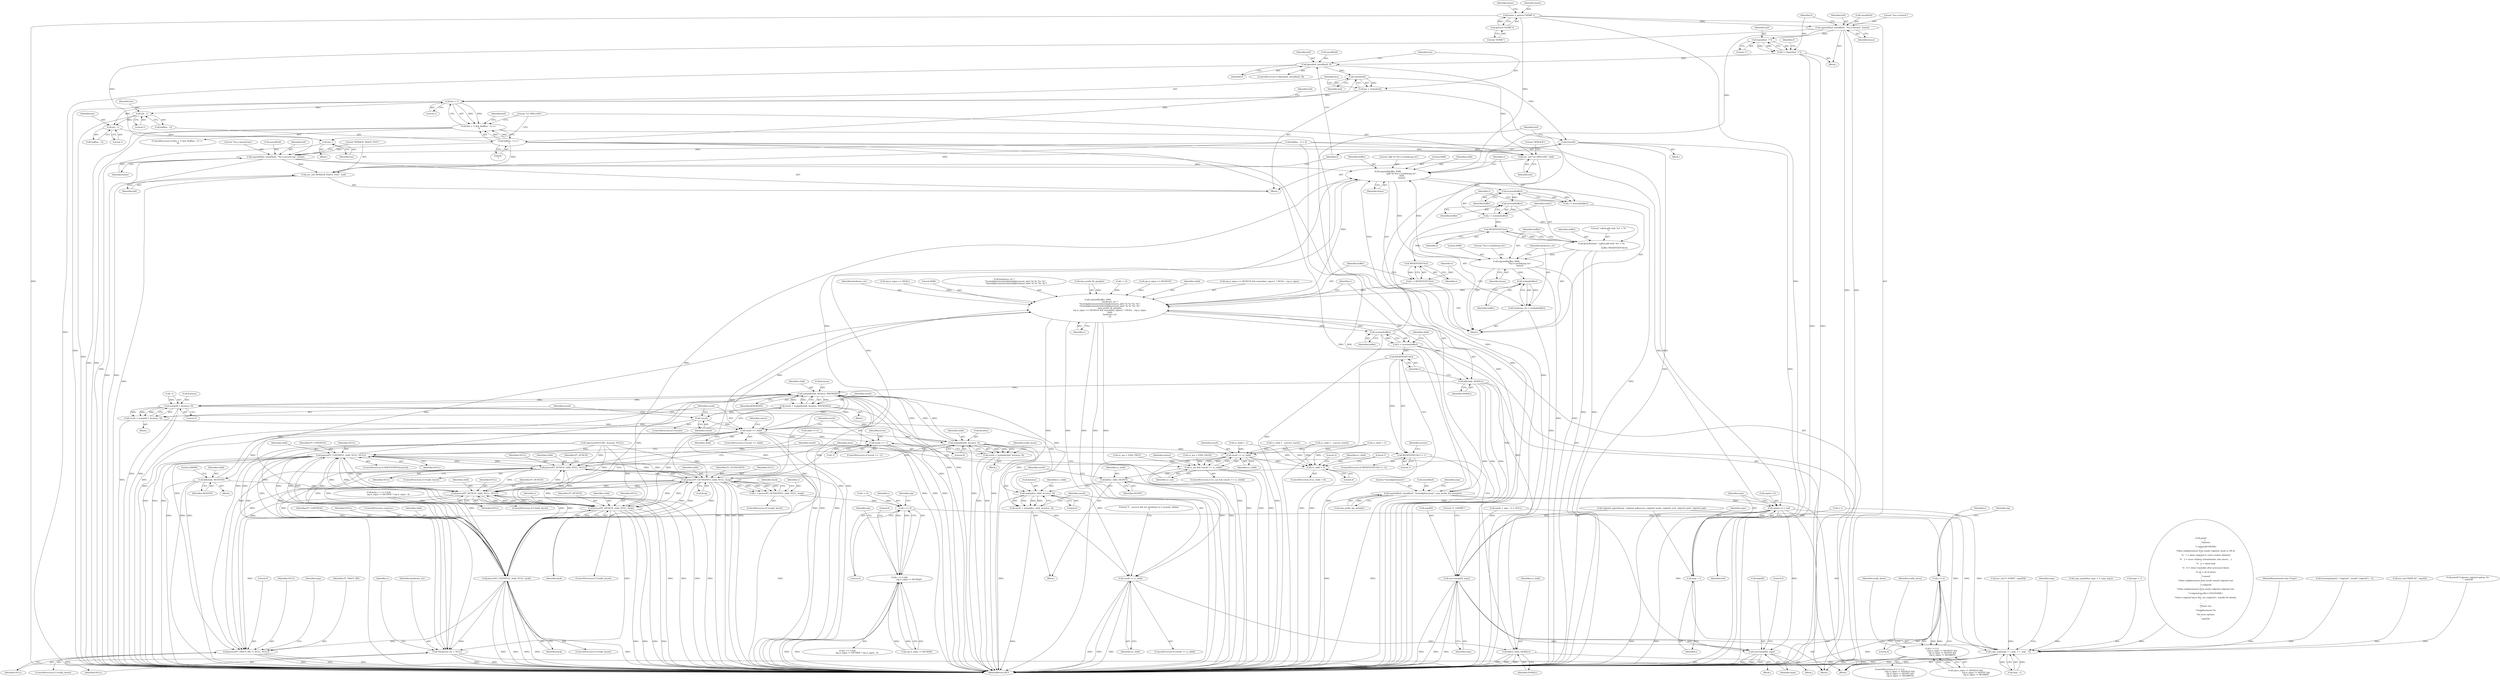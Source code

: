 digraph "0_enlightment_bb4a21e98656fe2c7d98ba2163e6defe9a630e2b@pointer" {
"1000484" [label="(Call,home = getenv(\"HOME\"))"];
"1000486" [label="(Call,getenv(\"HOME\"))"];
"1000492" [label="(Call,snprintf(buf, sizeof(buf), \"%s/.e-mtrack\", home))"];
"1000500" [label="(Call,fopen(buf, \"r\"))"];
"1000498" [label="(Call,f = fopen(buf, \"r\"))"];
"1000507" [label="(Call,fgets(buf, sizeof(buf), f))"];
"1000516" [label="(Call,strlen(buf))"];
"1000514" [label="(Call,len = strlen(buf))"];
"1000520" [label="(Call,len > 1)"];
"1000519" [label="(Call,(len > 1) && (buf[len - 1] == '\n'))"];
"1000526" [label="(Call,len - 1)"];
"1000534" [label="(Call,len - 1)"];
"1000538" [label="(Call,len--)"];
"1000523" [label="(Call,buf[len - 1] == '\n')"];
"1000540" [label="(Call,env_set(\"LD_PRELOAD\", buf))"];
"1000549" [label="(Call,snprintf(buf, sizeof(buf), \"%s/.e-mtrack.log\", home))"];
"1000555" [label="(Call,env_set(\"MTRACK_TRACE_FILE\", buf))"];
"1000867" [label="(Call,snprintf(buffer, 4096,\n                                          \"gdb %i %s/.e-crashdump.txt\",\n                                           child,\n                                           home))"];
"1000875" [label="(Call,system(buffer))"];
"1000873" [label="(Call,r = system(buffer))"];
"1000879" [label="(Call,system(buffer))"];
"1000877" [label="(Call,r = system(buffer))"];
"1000885" [label="(Call,WEXITSTATUS(r))"];
"1000881" [label="(Call,fprintf(stderr, \"called gdb with '%s' = %i\n\",\n                                         buffer, WEXITSTATUS(r)))"];
"1000887" [label="(Call,snprintf(buffer, 4096,\n                                          \"%s/.e-crashdump.txt\",\n                                          home))"];
"1000894" [label="(Call,strdup(buffer))"];
"1000892" [label="(Call,backtrace_str = strdup(buffer))"];
"1000900" [label="(Call,snprintf(buffer, 4096,\n                                     backtrace_str ?\n                                     \"%s/enlightenment/utils/enlightenment_alert %i %i '%s' %i\" :\n                                     \"%s/enlightenment/utils/enlightenment_alert %i %i '%s' %i\",\n                                     eina_prefix_lib_get(pfx),\n                                     sig.si_signo == SIGSEGV && remember_sigusr1 ? SIGILL : sig.si_signo,\n                                     child,\n                                     backtrace_str,\n                                     r))"];
"1000926" [label="(Call,system(buffer))"];
"1000924" [label="(Call,r = system(buffer))"];
"1000933" [label="(Call,WEXITSTATUS(r))"];
"1000932" [label="(Call,WEXITSTATUS(r) != 1)"];
"1000928" [label="(Call,kill(child, SIGKILL))"];
"1000726" [label="(Call,waitpid(child, &status, WNOHANG))"];
"1000692" [label="(Call,waitpid(child, &status, 0))"];
"1000690" [label="(Call,result = waitpid(child, &status, 0))"];
"1000707" [label="(Call,ptrace(PT_CONTINUE, child, NULL, NULL))"];
"1000659" [label="(Call,ptrace(PT_TRACE_ME, 0, NULL, NULL))"];
"1000685" [label="(Call,ptrace(PT_ATTACH, child, NULL, NULL))"];
"1000757" [label="(Call,*backtrace_str = NULL)"];
"1000771" [label="(Call,ptrace(PT_GETSIGINFO, child, NULL, &sig))"];
"1000769" [label="(Call,r = ptrace(PT_GETSIGINFO, child, NULL, &sig))"];
"1000781" [label="(Call,r == 0)"];
"1000780" [label="(Call,r == 0 &&\n                              sig.si_signo != SIGTRAP)"];
"1000823" [label="(Call,r != 0)"];
"1000822" [label="(Call,r != 0 ||\n                                (sig.si_signo != SIGSEGV &&\n                                 sig.si_signo != SIGFPE &&\n                                 sig.si_signo != SIGABRT))"];
"1000847" [label="(Call,ptrace(PT_CONTINUE, child, NULL, back))"];
"1000856" [label="(Call,ptrace(PT_DETACH, child, NULL, back))"];
"1000987" [label="(Call,ptrace(PT_DETACH, child, NULL, NULL))"];
"1001038" [label="(Call,waitpid(cs_child, &status, 0))"];
"1001036" [label="(Call,result = waitpid(cs_child, &status, 0))"];
"1001044" [label="(Call,result != cs_child)"];
"1001050" [label="(Call,kill(cs_child, SIGKILL))"];
"1000724" [label="(Call,result = waitpid(child, &status, WNOHANG))"];
"1000732" [label="(Call,!result)"];
"1000744" [label="(Call,result == child)"];
"1000958" [label="(Call,result == -1)"];
"1000996" [label="(Call,result == cs_child)"];
"1000994" [label="(Call,cs_use && (result == cs_child))"];
"1001025" [label="(Call,cs_child > 0)"];
"1001033" [label="(Call,kill(cs_child, SIGINT))"];
"1000979" [label="(Call,kill(child, SIGSTOP))"];
"1000737" [label="(Call,waitpid(-1, &status, 0))"];
"1000735" [label="(Call,result = waitpid(-1, &status, 0))"];
"1000898" [label="(Call,WEXITSTATUS(r))"];
"1000896" [label="(Call,r = WEXITSTATUS(r))"];
"1000560" [label="(Call,snprintf(buf, sizeof(buf), \"%s/enlightenment\", eina_prefix_bin_get(pfx)))"];
"1000587" [label="(Call,args[i++] = buf)"];
"1000593" [label="(Call,copy_args(args + i, argv + 1, argc - 1))"];
"1000594" [label="(Call,args + i)"];
"1000619" [label="(Call,execv(args[0], args))"];
"1000664" [label="(Call,execv(args[0], args))"];
"1000558" [label="(Call,fclose(f))"];
"1000587" [label="(Call,args[i++] = buf)"];
"1000775" [label="(Call,&sig)"];
"1000852" [label="(ControlStructure,continue;)"];
"1001033" [label="(Call,kill(cs_child, SIGINT))"];
"1000670" [label="(Literal,0)"];
"1000538" [label="(Call,len--)"];
"1000882" [label="(Identifier,stderr)"];
"1000665" [label="(Call,args[0])"];
"1001055" [label="(Literal,1)"];
"1000786" [label="(Identifier,sig)"];
"1000496" [label="(Literal,\"%s/.e-mtrack\")"];
"1000520" [label="(Call,len > 1)"];
"1000492" [label="(Call,snprintf(buf, sizeof(buf), \"%s/.e-mtrack\", home))"];
"1000605" [label="(Identifier,args)"];
"1000866" [label="(Block,)"];
"1000869" [label="(Literal,4096)"];
"1000588" [label="(Call,args[i++])"];
"1000593" [label="(Call,copy_args(args + i, argv + 1, argc - 1))"];
"1000897" [label="(Identifier,r)"];
"1000497" [label="(Identifier,home)"];
"1000690" [label="(Call,result = waitpid(child, &status, 0))"];
"1000518" [label="(ControlStructure,if ((len > 1) && (buf[len - 1] == '\n')))"];
"1000849" [label="(Identifier,child)"];
"1000521" [label="(Identifier,len)"];
"1000734" [label="(Block,)"];
"1000848" [label="(Identifier,PT_CONTINUE)"];
"1001049" [label="(Literal,\"E - cserve2 did not shutdown in 2 seconds, killing!\n\")"];
"1000933" [label="(Call,WEXITSTATUS(r))"];
"1000733" [label="(Identifier,result)"];
"1000732" [label="(Call,!result)"];
"1000769" [label="(Call,r = ptrace(PT_GETSIGINFO, child, NULL, &sig))"];
"1001046" [label="(Identifier,cs_child)"];
"1000887" [label="(Call,snprintf(buffer, 4096,\n                                          \"%s/.e-crashdump.txt\",\n                                          home))"];
"1000493" [label="(Identifier,buf)"];
"1000850" [label="(Identifier,NULL)"];
"1000557" [label="(Identifier,buf)"];
"1000735" [label="(Call,result = waitpid(-1, &status, 0))"];
"1000688" [label="(Identifier,NULL)"];
"1000512" [label="(Block,)"];
"1000772" [label="(Identifier,PT_GETSIGINFO)"];
"1000730" [label="(Identifier,WNOHANG)"];
"1000746" [label="(Identifier,child)"];
"1000901" [label="(Identifier,buffer)"];
"1000727" [label="(Identifier,child)"];
"1000823" [label="(Call,r != 0)"];
"1000505" [label="(Block,)"];
"1000541" [label="(Literal,\"LD_PRELOAD\")"];
"1000707" [label="(Call,ptrace(PT_CONTINUE, child, NULL, NULL))"];
"1000924" [label="(Call,r = system(buffer))"];
"1000522" [label="(Literal,1)"];
"1001028" [label="(Block,)"];
"1000759" [label="(Identifier,NULL)"];
"1000821" [label="(ControlStructure,if (r != 0 ||\n                                (sig.si_signo != SIGSEGV &&\n                                 sig.si_signo != SIGFPE &&\n                                 sig.si_signo != SIGABRT)))"];
"1000893" [label="(Identifier,backtrace_str)"];
"1000726" [label="(Call,waitpid(child, &status, WNOHANG))"];
"1000659" [label="(Call,ptrace(PT_TRACE_ME, 0, NULL, NULL))"];
"1001045" [label="(Identifier,result)"];
"1001047" [label="(Block,)"];
"1000981" [label="(Identifier,SIGSTOP)"];
"1000903" [label="(Call,backtrace_str ?\n                                     \"%s/enlightenment/utils/enlightenment_alert %i %i '%s' %i\" :\n                                     \"%s/enlightenment/utils/enlightenment_alert %i %i '%s' %i\")"];
"1000762" [label="(Call,r = 0)"];
"1000220" [label="(Call,copy_args(dbus_argv + 2, argv, argc))"];
"1000743" [label="(ControlStructure,if (result == child))"];
"1000120" [label="(Block,)"];
"1000898" [label="(Call,WEXITSTATUS(r))"];
"1000988" [label="(Identifier,PT_DETACH)"];
"1000983" [label="(Literal,200000)"];
"1000597" [label="(Call,argv + 1)"];
"1000885" [label="(Call,WEXITSTATUS(r))"];
"1000421" [label="(Call,printf\n             (\n               \"Options:\n\"\n               \"\t-valgrind[=MODE]\n\"\n               \"\t\tRun enlightenment from inside valgrind, mode is OR of:\n\"\n               \"\t\t   1 = plain valgrind to catch crashes (default)\n\"\n               \"\t\t   2 = trace children (thumbnailer, efm slaves, ...)\n\"\n               \"\t\t   4 = check leak\n\"\n               \"\t\t   8 = show reachable after processes finish.\n\"\n               \"\t\t all = all of above\n\"\n               \"\t-massif\n\"\n               \"\t\tRun enlightenment from inside massif valgrind tool.\n\"\n               \"\t-callgrind\n\"\n               \"\t\tRun enlightenment from inside callgrind valgrind tool.\n\"\n               \"\t-valgrind-log-file=<FILENAME>\n\"\n               \"\t\tSave valgrind log to file, see valgrind's --log-file for details.\n\"\n               \"\n\"\n               \"Please run:\n\"\n               \"\tenlightenment %s\n\"\n               \"for more options.\n\",\n               argv[i]))"];
"1000514" [label="(Call,len = strlen(buf))"];
"1000692" [label="(Call,waitpid(child, &status, 0))"];
"1000872" [label="(Identifier,home)"];
"1000989" [label="(Identifier,child)"];
"1000754" [label="(Block,)"];
"1001050" [label="(Call,kill(cs_child, SIGKILL))"];
"1000530" [label="(Block,)"];
"1000907" [label="(Call,eina_prefix_lib_get(pfx))"];
"1001008" [label="(Call,cs_child = _cserve2_start())"];
"1000598" [label="(Identifier,argv)"];
"1000878" [label="(Identifier,r)"];
"1000991" [label="(Identifier,NULL)"];
"1000119" [label="(MethodParameterIn,char **argv)"];
"1000694" [label="(Call,&status)"];
"1000861" [label="(Call,r = 0)"];
"1000490" [label="(Block,)"];
"1000994" [label="(Call,cs_use && (result == cs_child))"];
"1000484" [label="(Call,home = getenv(\"HOME\"))"];
"1000686" [label="(Identifier,PT_ATTACH)"];
"1000539" [label="(Identifier,len)"];
"1000517" [label="(Identifier,buf)"];
"1001036" [label="(Call,result = waitpid(cs_child, &status, 0))"];
"1000661" [label="(Literal,0)"];
"1000938" [label="(Identifier,restart)"];
"1000731" [label="(ControlStructure,if (!result))"];
"1000565" [label="(Call,eina_prefix_bin_get(pfx))"];
"1000519" [label="(Call,(len > 1) && (buf[len - 1] == '\n'))"];
"1001044" [label="(Call,result != cs_child)"];
"1000978" [label="(Block,)"];
"1000889" [label="(Literal,4096)"];
"1000498" [label="(Call,f = fopen(buf, \"r\"))"];
"1000774" [label="(Identifier,NULL)"];
"1000564" [label="(Literal,\"%s/enlightenment\")"];
"1000516" [label="(Call,strlen(buf))"];
"1000528" [label="(Literal,1)"];
"1000664" [label="(Call,execv(args[0], args))"];
"1000984" [label="(ControlStructure,if (!really_know))"];
"1000757" [label="(Call,*backtrace_str = NULL)"];
"1000740" [label="(Call,&status)"];
"1001052" [label="(Identifier,SIGKILL)"];
"1000997" [label="(Identifier,result)"];
"1000689" [label="(Identifier,NULL)"];
"1000268" [label="(Call,strncmp(argv[i], \"-valgrind\", sizeof(\"-valgrind\") - 1))"];
"1000704" [label="(ControlStructure,if (WIFSTOPPED(status)))"];
"1000779" [label="(Call,r == 0 &&\n                              sig.si_signo != SIGTRAP ? sig.si_signo : 0)"];
"1000554" [label="(Identifier,home)"];
"1000960" [label="(Call,-1)"];
"1000486" [label="(Call,getenv(\"HOME\"))"];
"1000715" [label="(Block,)"];
"1000825" [label="(Literal,0)"];
"1000494" [label="(Call,sizeof(buf))"];
"1000894" [label="(Call,strdup(buffer))"];
"1000874" [label="(Identifier,r)"];
"1000980" [label="(Identifier,child)"];
"1001043" [label="(ControlStructure,if (result != cs_child))"];
"1000900" [label="(Call,snprintf(buffer, 4096,\n                                     backtrace_str ?\n                                     \"%s/enlightenment/utils/enlightenment_alert %i %i '%s' %i\" :\n                                     \"%s/enlightenment/utils/enlightenment_alert %i %i '%s' %i\",\n                                     eina_prefix_lib_get(pfx),\n                                     sig.si_signo == SIGSEGV && remember_sigusr1 ? SIGILL : sig.si_signo,\n                                     child,\n                                     backtrace_str,\n                                     r))"];
"1000930" [label="(Identifier,SIGKILL)"];
"1000672" [label="(Block,)"];
"1000871" [label="(Identifier,child)"];
"1000504" [label="(Identifier,f)"];
"1000826" [label="(Call,sig.si_signo != SIGSEGV &&\n                                 sig.si_signo != SIGFPE &&\n                                 sig.si_signo != SIGABRT)"];
"1001051" [label="(Identifier,cs_child)"];
"1000993" [label="(ControlStructure,if (cs_use && (result == cs_child)))"];
"1000763" [label="(Identifier,r)"];
"1000156" [label="(Call,cs_child = -1)"];
"1000782" [label="(Identifier,r)"];
"1000925" [label="(Identifier,r)"];
"1000881" [label="(Call,fprintf(stderr, \"called gdb with '%s' = %i\n\",\n                                         buffer, WEXITSTATUS(r)))"];
"1000544" [label="(Literal,\"MTRACK\")"];
"1000623" [label="(Identifier,args)"];
"1000886" [label="(Identifier,r)"];
"1000626" [label="(Literal,\"E_CSERVE\")"];
"1000879" [label="(Call,system(buffer))"];
"1000959" [label="(Identifier,result)"];
"1000868" [label="(Identifier,buffer)"];
"1000693" [label="(Identifier,child)"];
"1000662" [label="(Identifier,NULL)"];
"1000526" [label="(Call,len - 1)"];
"1000996" [label="(Call,result == cs_child)"];
"1000745" [label="(Identifier,result)"];
"1000161" [label="(Call,cs_use = EINA_FALSE)"];
"1000691" [label="(Identifier,result)"];
"1000857" [label="(Identifier,PT_DETACH)"];
"1000777" [label="(Call,back = r == 0 &&\n                              sig.si_signo != SIGTRAP ? sig.si_signo : 0)"];
"1000860" [label="(Identifier,back)"];
"1000590" [label="(Call,i++)"];
"1000594" [label="(Call,args + i)"];
"1000778" [label="(Identifier,back)"];
"1001037" [label="(Identifier,result)"];
"1000620" [label="(Call,args[0])"];
"1000500" [label="(Call,fopen(buf, \"r\"))"];
"1001039" [label="(Identifier,cs_child)"];
"1000923" [label="(Identifier,r)"];
"1000652" [label="(Call,child == 0)"];
"1000783" [label="(Literal,0)"];
"1000851" [label="(Identifier,back)"];
"1001040" [label="(Call,&status)"];
"1000744" [label="(Call,result == child)"];
"1000685" [label="(Call,ptrace(PT_ATTACH, child, NULL, NULL))"];
"1000883" [label="(Literal,\"called gdb with '%s' = %i\n\")"];
"1000766" [label="(ControlStructure,if (!really_know))"];
"1000596" [label="(Identifier,i)"];
"1000507" [label="(Call,fgets(buf, sizeof(buf), f))"];
"1000911" [label="(Call,sig.si_signo == SIGSEGV)"];
"1000957" [label="(ControlStructure,if (result == -1))"];
"1000875" [label="(Call,system(buffer))"];
"1000595" [label="(Identifier,args)"];
"1000965" [label="(Identifier,errno)"];
"1000792" [label="(Literal,0)"];
"1000928" [label="(Call,kill(child, SIGKILL))"];
"1000527" [label="(Identifier,len)"];
"1000511" [label="(Identifier,f)"];
"1000884" [label="(Identifier,buffer)"];
"1000773" [label="(Identifier,child)"];
"1001034" [label="(Identifier,cs_child)"];
"1001038" [label="(Call,waitpid(cs_child, &status, 0))"];
"1000549" [label="(Call,snprintf(buf, sizeof(buf), \"%s/.e-mtrack.log\", home))"];
"1000525" [label="(Identifier,buf)"];
"1000728" [label="(Call,&status)"];
"1000560" [label="(Call,snprintf(buf, sizeof(buf), \"%s/enlightenment\", eina_prefix_bin_get(pfx)))"];
"1000751" [label="(Identifier,status)"];
"1000550" [label="(Identifier,buf)"];
"1000995" [label="(Identifier,cs_use)"];
"1000509" [label="(Call,sizeof(buf))"];
"1000921" [label="(Identifier,child)"];
"1000724" [label="(Call,result = waitpid(child, &status, WNOHANG))"];
"1000628" [label="(Call,cs_use = EINA_TRUE)"];
"1000540" [label="(Call,env_set(\"LD_PRELOAD\", buf))"];
"1000890" [label="(Literal,\"%s/.e-crashdump.txt\")"];
"1000926" [label="(Call,system(buffer))"];
"1000666" [label="(Identifier,args)"];
"1000899" [label="(Identifier,r)"];
"1000896" [label="(Call,r = WEXITSTATUS(r))"];
"1000737" [label="(Call,waitpid(-1, &status, 0))"];
"1000533" [label="(Identifier,buf)"];
"1000853" [label="(ControlStructure,if (!really_know))"];
"1000824" [label="(Identifier,r)"];
"1000371" [label="(Call,env_set(\"DISPLAY\", argv[i]))"];
"1000770" [label="(Identifier,r)"];
"1000489" [label="(Identifier,home)"];
"1000725" [label="(Identifier,result)"];
"1000355" [label="(Call,printf(\"Unknown valgrind option: %s\n\", argv[i]))"];
"1000655" [label="(Block,)"];
"1000909" [label="(Call,sig.si_signo == SIGSEGV && remember_sigusr1 ? SIGILL : sig.si_signo)"];
"1000600" [label="(Call,argc - 1)"];
"1000502" [label="(Literal,\"r\")"];
"1000515" [label="(Identifier,len)"];
"1000531" [label="(Call,buf[len - 1] = 0)"];
"1001024" [label="(ControlStructure,if (cs_child > 0))"];
"1000532" [label="(Call,buf[len - 1])"];
"1000929" [label="(Identifier,child)"];
"1000714" [label="(Identifier,done)"];
"1000711" [label="(Identifier,NULL)"];
"1000508" [label="(Identifier,buf)"];
"1000979" [label="(Call,kill(child, SIGSTOP))"];
"1000780" [label="(Call,r == 0 &&\n                              sig.si_signo != SIGTRAP)"];
"1000934" [label="(Identifier,r)"];
"1000561" [label="(Identifier,buf)"];
"1000958" [label="(Call,result == -1)"];
"1000870" [label="(Literal,\"gdb %i %s/.e-crashdump.txt\")"];
"1000847" [label="(Call,ptrace(PT_CONTINUE, child, NULL, back))"];
"1001002" [label="(Identifier,status)"];
"1000998" [label="(Identifier,cs_child)"];
"1000501" [label="(Identifier,buf)"];
"1000553" [label="(Literal,\"%s/.e-mtrack.log\")"];
"1000990" [label="(Identifier,NULL)"];
"1000580" [label="(Call,valgrind_append(args, valgrind_gdbserver, valgrind_mode, valgrind_tool, valgrind_path, valgrind_log))"];
"1000927" [label="(Identifier,buffer)"];
"1000784" [label="(Call,sig.si_signo != SIGTRAP)"];
"1000185" [label="(Call,sigaction(SIGUSR1, &action, NULL))"];
"1000844" [label="(ControlStructure,if (!really_know))"];
"1001035" [label="(Identifier,SIGINT)"];
"1000668" [label="(Identifier,args)"];
"1000876" [label="(Identifier,buffer)"];
"1000487" [label="(Literal,\"HOME\")"];
"1000873" [label="(Call,r = system(buffer))"];
"1000709" [label="(Identifier,child)"];
"1000781" [label="(Call,r == 0)"];
"1001027" [label="(Literal,0)"];
"1000790" [label="(Identifier,sig)"];
"1001026" [label="(Identifier,cs_child)"];
"1000240" [label="(Call,env_set(\"E_START\", argv[0]))"];
"1001042" [label="(Literal,0)"];
"1000631" [label="(Call,cs_child = _cserve2_start())"];
"1001032" [label="(Literal,2)"];
"1001020" [label="(Call,cs_child = -1)"];
"1000551" [label="(Call,sizeof(buf))"];
"1000555" [label="(Call,env_set(\"MTRACK_TRACE_FILE\", buf))"];
"1000524" [label="(Call,buf[len - 1])"];
"1000935" [label="(Literal,1)"];
"1000892" [label="(Call,backtrace_str = strdup(buffer))"];
"1000922" [label="(Identifier,backtrace_str)"];
"1000663" [label="(Identifier,NULL)"];
"1000867" [label="(Call,snprintf(buffer, 4096,\n                                          \"gdb %i %s/.e-crashdump.txt\",\n                                           child,\n                                           home))"];
"1000499" [label="(Identifier,f)"];
"1000858" [label="(Identifier,child)"];
"1000619" [label="(Call,execv(args[0], args))"];
"1000523" [label="(Call,buf[len - 1] == '\n')"];
"1000880" [label="(Identifier,buffer)"];
"1000700" [label="(Identifier,really_know)"];
"1000856" [label="(Call,ptrace(PT_DETACH, child, NULL, back))"];
"1000877" [label="(Call,r = system(buffer))"];
"1000807" [label="(Call,sig.si_signo == SIGILL)"];
"1000895" [label="(Identifier,buffer)"];
"1000932" [label="(Call,WEXITSTATUS(r) != 1)"];
"1000656" [label="(ControlStructure,if (!really_know))"];
"1000687" [label="(Identifier,child)"];
"1000542" [label="(Identifier,buf)"];
"1000535" [label="(Identifier,len)"];
"1000987" [label="(Call,ptrace(PT_DETACH, child, NULL, NULL))"];
"1000708" [label="(Identifier,PT_CONTINUE)"];
"1000902" [label="(Literal,4096)"];
"1000771" [label="(Call,ptrace(PT_GETSIGINFO, child, NULL, &sig))"];
"1000556" [label="(Literal,\"MTRACK_TRACE_FILE\")"];
"1000859" [label="(Identifier,NULL)"];
"1000506" [label="(ControlStructure,if (fgets(buf, sizeof(buf), f)))"];
"1001056" [label="(MethodReturn,RET)"];
"1000558" [label="(Call,fclose(f))"];
"1000891" [label="(Identifier,home)"];
"1000888" [label="(Identifier,buffer)"];
"1000682" [label="(ControlStructure,if (!really_know))"];
"1000758" [label="(Identifier,backtrace_str)"];
"1000710" [label="(Identifier,NULL)"];
"1000562" [label="(Call,sizeof(buf))"];
"1000529" [label="(Literal,'\n')"];
"1000931" [label="(ControlStructure,if (WEXITSTATUS(r) != 1))"];
"1000862" [label="(Identifier,r)"];
"1000738" [label="(Call,-1)"];
"1000568" [label="(Identifier,args)"];
"1000846" [label="(Identifier,really_know)"];
"1000822" [label="(Call,r != 0 ||\n                                (sig.si_signo != SIGSEGV &&\n                                 sig.si_signo != SIGFPE &&\n                                 sig.si_signo != SIGABRT))"];
"1000536" [label="(Literal,1)"];
"1000855" [label="(Identifier,really_know)"];
"1000592" [label="(Identifier,buf)"];
"1001025" [label="(Call,cs_child > 0)"];
"1000485" [label="(Identifier,home)"];
"1000696" [label="(Literal,0)"];
"1000829" [label="(Identifier,sig)"];
"1000736" [label="(Identifier,result)"];
"1000603" [label="(Call,args[i + argc - 1] = NULL)"];
"1000559" [label="(Identifier,f)"];
"1000534" [label="(Call,len - 1)"];
"1000742" [label="(Literal,0)"];
"1000660" [label="(Identifier,PT_TRACE_ME)"];
"1000484" -> "1000120"  [label="AST: "];
"1000484" -> "1000486"  [label="CFG: "];
"1000485" -> "1000484"  [label="AST: "];
"1000486" -> "1000484"  [label="AST: "];
"1000489" -> "1000484"  [label="CFG: "];
"1000484" -> "1001056"  [label="DDG: "];
"1000484" -> "1001056"  [label="DDG: "];
"1000486" -> "1000484"  [label="DDG: "];
"1000484" -> "1000492"  [label="DDG: "];
"1000484" -> "1000867"  [label="DDG: "];
"1000486" -> "1000487"  [label="CFG: "];
"1000487" -> "1000486"  [label="AST: "];
"1000492" -> "1000490"  [label="AST: "];
"1000492" -> "1000497"  [label="CFG: "];
"1000493" -> "1000492"  [label="AST: "];
"1000494" -> "1000492"  [label="AST: "];
"1000496" -> "1000492"  [label="AST: "];
"1000497" -> "1000492"  [label="AST: "];
"1000499" -> "1000492"  [label="CFG: "];
"1000492" -> "1001056"  [label="DDG: "];
"1000492" -> "1001056"  [label="DDG: "];
"1000492" -> "1000500"  [label="DDG: "];
"1000492" -> "1000549"  [label="DDG: "];
"1000492" -> "1000867"  [label="DDG: "];
"1000500" -> "1000498"  [label="AST: "];
"1000500" -> "1000502"  [label="CFG: "];
"1000501" -> "1000500"  [label="AST: "];
"1000502" -> "1000500"  [label="AST: "];
"1000498" -> "1000500"  [label="CFG: "];
"1000500" -> "1000498"  [label="DDG: "];
"1000500" -> "1000498"  [label="DDG: "];
"1000498" -> "1000490"  [label="AST: "];
"1000499" -> "1000498"  [label="AST: "];
"1000504" -> "1000498"  [label="CFG: "];
"1000498" -> "1001056"  [label="DDG: "];
"1000498" -> "1001056"  [label="DDG: "];
"1000498" -> "1000507"  [label="DDG: "];
"1000507" -> "1000506"  [label="AST: "];
"1000507" -> "1000511"  [label="CFG: "];
"1000508" -> "1000507"  [label="AST: "];
"1000509" -> "1000507"  [label="AST: "];
"1000511" -> "1000507"  [label="AST: "];
"1000515" -> "1000507"  [label="CFG: "];
"1000559" -> "1000507"  [label="CFG: "];
"1000507" -> "1001056"  [label="DDG: "];
"1000507" -> "1000516"  [label="DDG: "];
"1000507" -> "1000558"  [label="DDG: "];
"1000516" -> "1000514"  [label="AST: "];
"1000516" -> "1000517"  [label="CFG: "];
"1000517" -> "1000516"  [label="AST: "];
"1000514" -> "1000516"  [label="CFG: "];
"1000516" -> "1000514"  [label="DDG: "];
"1000516" -> "1000523"  [label="DDG: "];
"1000516" -> "1000540"  [label="DDG: "];
"1000514" -> "1000512"  [label="AST: "];
"1000515" -> "1000514"  [label="AST: "];
"1000521" -> "1000514"  [label="CFG: "];
"1000514" -> "1001056"  [label="DDG: "];
"1000514" -> "1000520"  [label="DDG: "];
"1000520" -> "1000519"  [label="AST: "];
"1000520" -> "1000522"  [label="CFG: "];
"1000521" -> "1000520"  [label="AST: "];
"1000522" -> "1000520"  [label="AST: "];
"1000525" -> "1000520"  [label="CFG: "];
"1000519" -> "1000520"  [label="CFG: "];
"1000520" -> "1001056"  [label="DDG: "];
"1000520" -> "1000519"  [label="DDG: "];
"1000520" -> "1000519"  [label="DDG: "];
"1000520" -> "1000526"  [label="DDG: "];
"1000520" -> "1000534"  [label="DDG: "];
"1000519" -> "1000518"  [label="AST: "];
"1000519" -> "1000523"  [label="CFG: "];
"1000523" -> "1000519"  [label="AST: "];
"1000533" -> "1000519"  [label="CFG: "];
"1000541" -> "1000519"  [label="CFG: "];
"1000519" -> "1001056"  [label="DDG: "];
"1000519" -> "1001056"  [label="DDG: "];
"1000519" -> "1001056"  [label="DDG: "];
"1000523" -> "1000519"  [label="DDG: "];
"1000523" -> "1000519"  [label="DDG: "];
"1000526" -> "1000524"  [label="AST: "];
"1000526" -> "1000528"  [label="CFG: "];
"1000527" -> "1000526"  [label="AST: "];
"1000528" -> "1000526"  [label="AST: "];
"1000524" -> "1000526"  [label="CFG: "];
"1000526" -> "1001056"  [label="DDG: "];
"1000526" -> "1000534"  [label="DDG: "];
"1000534" -> "1000532"  [label="AST: "];
"1000534" -> "1000536"  [label="CFG: "];
"1000535" -> "1000534"  [label="AST: "];
"1000536" -> "1000534"  [label="AST: "];
"1000532" -> "1000534"  [label="CFG: "];
"1000534" -> "1000538"  [label="DDG: "];
"1000538" -> "1000530"  [label="AST: "];
"1000538" -> "1000539"  [label="CFG: "];
"1000539" -> "1000538"  [label="AST: "];
"1000541" -> "1000538"  [label="CFG: "];
"1000538" -> "1001056"  [label="DDG: "];
"1000523" -> "1000529"  [label="CFG: "];
"1000524" -> "1000523"  [label="AST: "];
"1000529" -> "1000523"  [label="AST: "];
"1000523" -> "1001056"  [label="DDG: "];
"1000523" -> "1000540"  [label="DDG: "];
"1000523" -> "1000549"  [label="DDG: "];
"1000523" -> "1000555"  [label="DDG: "];
"1000523" -> "1000560"  [label="DDG: "];
"1000523" -> "1000587"  [label="DDG: "];
"1000540" -> "1000512"  [label="AST: "];
"1000540" -> "1000542"  [label="CFG: "];
"1000541" -> "1000540"  [label="AST: "];
"1000542" -> "1000540"  [label="AST: "];
"1000544" -> "1000540"  [label="CFG: "];
"1000540" -> "1001056"  [label="DDG: "];
"1000531" -> "1000540"  [label="DDG: "];
"1000549" -> "1000512"  [label="AST: "];
"1000549" -> "1000554"  [label="CFG: "];
"1000550" -> "1000549"  [label="AST: "];
"1000551" -> "1000549"  [label="AST: "];
"1000553" -> "1000549"  [label="AST: "];
"1000554" -> "1000549"  [label="AST: "];
"1000556" -> "1000549"  [label="CFG: "];
"1000549" -> "1001056"  [label="DDG: "];
"1000549" -> "1001056"  [label="DDG: "];
"1000531" -> "1000549"  [label="DDG: "];
"1000549" -> "1000555"  [label="DDG: "];
"1000549" -> "1000867"  [label="DDG: "];
"1000555" -> "1000512"  [label="AST: "];
"1000555" -> "1000557"  [label="CFG: "];
"1000556" -> "1000555"  [label="AST: "];
"1000557" -> "1000555"  [label="AST: "];
"1000559" -> "1000555"  [label="CFG: "];
"1000555" -> "1001056"  [label="DDG: "];
"1000531" -> "1000555"  [label="DDG: "];
"1000867" -> "1000866"  [label="AST: "];
"1000867" -> "1000872"  [label="CFG: "];
"1000868" -> "1000867"  [label="AST: "];
"1000869" -> "1000867"  [label="AST: "];
"1000870" -> "1000867"  [label="AST: "];
"1000871" -> "1000867"  [label="AST: "];
"1000872" -> "1000867"  [label="AST: "];
"1000874" -> "1000867"  [label="CFG: "];
"1000867" -> "1001056"  [label="DDG: "];
"1000926" -> "1000867"  [label="DDG: "];
"1000856" -> "1000867"  [label="DDG: "];
"1000771" -> "1000867"  [label="DDG: "];
"1000744" -> "1000867"  [label="DDG: "];
"1000887" -> "1000867"  [label="DDG: "];
"1000867" -> "1000875"  [label="DDG: "];
"1000867" -> "1000887"  [label="DDG: "];
"1000867" -> "1000900"  [label="DDG: "];
"1000875" -> "1000873"  [label="AST: "];
"1000875" -> "1000876"  [label="CFG: "];
"1000876" -> "1000875"  [label="AST: "];
"1000873" -> "1000875"  [label="CFG: "];
"1000875" -> "1000873"  [label="DDG: "];
"1000875" -> "1000879"  [label="DDG: "];
"1000873" -> "1000866"  [label="AST: "];
"1000874" -> "1000873"  [label="AST: "];
"1000878" -> "1000873"  [label="CFG: "];
"1000879" -> "1000877"  [label="AST: "];
"1000879" -> "1000880"  [label="CFG: "];
"1000880" -> "1000879"  [label="AST: "];
"1000877" -> "1000879"  [label="CFG: "];
"1000879" -> "1000877"  [label="DDG: "];
"1000879" -> "1000881"  [label="DDG: "];
"1000877" -> "1000866"  [label="AST: "];
"1000878" -> "1000877"  [label="AST: "];
"1000882" -> "1000877"  [label="CFG: "];
"1000877" -> "1000885"  [label="DDG: "];
"1000885" -> "1000881"  [label="AST: "];
"1000885" -> "1000886"  [label="CFG: "];
"1000886" -> "1000885"  [label="AST: "];
"1000881" -> "1000885"  [label="CFG: "];
"1000885" -> "1000881"  [label="DDG: "];
"1000885" -> "1000898"  [label="DDG: "];
"1000881" -> "1000866"  [label="AST: "];
"1000882" -> "1000881"  [label="AST: "];
"1000883" -> "1000881"  [label="AST: "];
"1000884" -> "1000881"  [label="AST: "];
"1000888" -> "1000881"  [label="CFG: "];
"1000881" -> "1001056"  [label="DDG: "];
"1000881" -> "1001056"  [label="DDG: "];
"1000881" -> "1000887"  [label="DDG: "];
"1000887" -> "1000866"  [label="AST: "];
"1000887" -> "1000891"  [label="CFG: "];
"1000888" -> "1000887"  [label="AST: "];
"1000889" -> "1000887"  [label="AST: "];
"1000890" -> "1000887"  [label="AST: "];
"1000891" -> "1000887"  [label="AST: "];
"1000893" -> "1000887"  [label="CFG: "];
"1000887" -> "1001056"  [label="DDG: "];
"1000887" -> "1001056"  [label="DDG: "];
"1000887" -> "1000894"  [label="DDG: "];
"1000894" -> "1000892"  [label="AST: "];
"1000894" -> "1000895"  [label="CFG: "];
"1000895" -> "1000894"  [label="AST: "];
"1000892" -> "1000894"  [label="CFG: "];
"1000894" -> "1000892"  [label="DDG: "];
"1000894" -> "1000900"  [label="DDG: "];
"1000892" -> "1000866"  [label="AST: "];
"1000893" -> "1000892"  [label="AST: "];
"1000897" -> "1000892"  [label="CFG: "];
"1000892" -> "1001056"  [label="DDG: "];
"1000900" -> "1000754"  [label="AST: "];
"1000900" -> "1000923"  [label="CFG: "];
"1000901" -> "1000900"  [label="AST: "];
"1000902" -> "1000900"  [label="AST: "];
"1000903" -> "1000900"  [label="AST: "];
"1000907" -> "1000900"  [label="AST: "];
"1000909" -> "1000900"  [label="AST: "];
"1000921" -> "1000900"  [label="AST: "];
"1000922" -> "1000900"  [label="AST: "];
"1000923" -> "1000900"  [label="AST: "];
"1000925" -> "1000900"  [label="CFG: "];
"1000900" -> "1001056"  [label="DDG: "];
"1000900" -> "1001056"  [label="DDG: "];
"1000900" -> "1001056"  [label="DDG: "];
"1000900" -> "1001056"  [label="DDG: "];
"1000900" -> "1001056"  [label="DDG: "];
"1000926" -> "1000900"  [label="DDG: "];
"1000907" -> "1000900"  [label="DDG: "];
"1000807" -> "1000900"  [label="DDG: "];
"1000911" -> "1000900"  [label="DDG: "];
"1000856" -> "1000900"  [label="DDG: "];
"1000771" -> "1000900"  [label="DDG: "];
"1000744" -> "1000900"  [label="DDG: "];
"1000896" -> "1000900"  [label="DDG: "];
"1000861" -> "1000900"  [label="DDG: "];
"1000900" -> "1000926"  [label="DDG: "];
"1000900" -> "1000928"  [label="DDG: "];
"1000926" -> "1000924"  [label="AST: "];
"1000926" -> "1000927"  [label="CFG: "];
"1000927" -> "1000926"  [label="AST: "];
"1000924" -> "1000926"  [label="CFG: "];
"1000926" -> "1001056"  [label="DDG: "];
"1000926" -> "1000924"  [label="DDG: "];
"1000924" -> "1000754"  [label="AST: "];
"1000925" -> "1000924"  [label="AST: "];
"1000929" -> "1000924"  [label="CFG: "];
"1000924" -> "1001056"  [label="DDG: "];
"1000924" -> "1000933"  [label="DDG: "];
"1000933" -> "1000932"  [label="AST: "];
"1000933" -> "1000934"  [label="CFG: "];
"1000934" -> "1000933"  [label="AST: "];
"1000935" -> "1000933"  [label="CFG: "];
"1000933" -> "1001056"  [label="DDG: "];
"1000933" -> "1000932"  [label="DDG: "];
"1000932" -> "1000931"  [label="AST: "];
"1000932" -> "1000935"  [label="CFG: "];
"1000935" -> "1000932"  [label="AST: "];
"1000714" -> "1000932"  [label="CFG: "];
"1000938" -> "1000932"  [label="CFG: "];
"1000932" -> "1001056"  [label="DDG: "];
"1000932" -> "1001056"  [label="DDG: "];
"1000928" -> "1000754"  [label="AST: "];
"1000928" -> "1000930"  [label="CFG: "];
"1000929" -> "1000928"  [label="AST: "];
"1000930" -> "1000928"  [label="AST: "];
"1000934" -> "1000928"  [label="CFG: "];
"1000928" -> "1001056"  [label="DDG: "];
"1000928" -> "1001056"  [label="DDG: "];
"1000928" -> "1001056"  [label="DDG: "];
"1000928" -> "1000726"  [label="DDG: "];
"1000928" -> "1001050"  [label="DDG: "];
"1000726" -> "1000724"  [label="AST: "];
"1000726" -> "1000730"  [label="CFG: "];
"1000727" -> "1000726"  [label="AST: "];
"1000728" -> "1000726"  [label="AST: "];
"1000730" -> "1000726"  [label="AST: "];
"1000724" -> "1000726"  [label="CFG: "];
"1000726" -> "1001056"  [label="DDG: "];
"1000726" -> "1001056"  [label="DDG: "];
"1000726" -> "1000692"  [label="DDG: "];
"1000726" -> "1000724"  [label="DDG: "];
"1000726" -> "1000724"  [label="DDG: "];
"1000726" -> "1000724"  [label="DDG: "];
"1000692" -> "1000726"  [label="DDG: "];
"1000692" -> "1000726"  [label="DDG: "];
"1000707" -> "1000726"  [label="DDG: "];
"1000987" -> "1000726"  [label="DDG: "];
"1000744" -> "1000726"  [label="DDG: "];
"1000979" -> "1000726"  [label="DDG: "];
"1000771" -> "1000726"  [label="DDG: "];
"1000847" -> "1000726"  [label="DDG: "];
"1000737" -> "1000726"  [label="DDG: "];
"1000726" -> "1000737"  [label="DDG: "];
"1000726" -> "1000744"  [label="DDG: "];
"1000726" -> "1001038"  [label="DDG: "];
"1000692" -> "1000690"  [label="AST: "];
"1000692" -> "1000696"  [label="CFG: "];
"1000693" -> "1000692"  [label="AST: "];
"1000694" -> "1000692"  [label="AST: "];
"1000696" -> "1000692"  [label="AST: "];
"1000690" -> "1000692"  [label="CFG: "];
"1000692" -> "1001056"  [label="DDG: "];
"1000692" -> "1001056"  [label="DDG: "];
"1000692" -> "1000690"  [label="DDG: "];
"1000692" -> "1000690"  [label="DDG: "];
"1000692" -> "1000690"  [label="DDG: "];
"1000652" -> "1000692"  [label="DDG: "];
"1000685" -> "1000692"  [label="DDG: "];
"1000737" -> "1000692"  [label="DDG: "];
"1000692" -> "1000707"  [label="DDG: "];
"1000692" -> "1001038"  [label="DDG: "];
"1000690" -> "1000672"  [label="AST: "];
"1000691" -> "1000690"  [label="AST: "];
"1000700" -> "1000690"  [label="CFG: "];
"1000690" -> "1001056"  [label="DDG: "];
"1000690" -> "1001056"  [label="DDG: "];
"1000707" -> "1000704"  [label="AST: "];
"1000707" -> "1000711"  [label="CFG: "];
"1000708" -> "1000707"  [label="AST: "];
"1000709" -> "1000707"  [label="AST: "];
"1000710" -> "1000707"  [label="AST: "];
"1000711" -> "1000707"  [label="AST: "];
"1000714" -> "1000707"  [label="CFG: "];
"1000707" -> "1001056"  [label="DDG: "];
"1000707" -> "1001056"  [label="DDG: "];
"1000707" -> "1001056"  [label="DDG: "];
"1000707" -> "1001056"  [label="DDG: "];
"1000707" -> "1000659"  [label="DDG: "];
"1000707" -> "1000685"  [label="DDG: "];
"1000847" -> "1000707"  [label="DDG: "];
"1000847" -> "1000707"  [label="DDG: "];
"1000685" -> "1000707"  [label="DDG: "];
"1000987" -> "1000707"  [label="DDG: "];
"1000856" -> "1000707"  [label="DDG: "];
"1000771" -> "1000707"  [label="DDG: "];
"1000185" -> "1000707"  [label="DDG: "];
"1000707" -> "1000757"  [label="DDG: "];
"1000707" -> "1000771"  [label="DDG: "];
"1000707" -> "1000847"  [label="DDG: "];
"1000707" -> "1000847"  [label="DDG: "];
"1000707" -> "1000856"  [label="DDG: "];
"1000707" -> "1000987"  [label="DDG: "];
"1000659" -> "1000656"  [label="AST: "];
"1000659" -> "1000663"  [label="CFG: "];
"1000660" -> "1000659"  [label="AST: "];
"1000661" -> "1000659"  [label="AST: "];
"1000662" -> "1000659"  [label="AST: "];
"1000663" -> "1000659"  [label="AST: "];
"1000666" -> "1000659"  [label="CFG: "];
"1000659" -> "1001056"  [label="DDG: "];
"1000659" -> "1001056"  [label="DDG: "];
"1000659" -> "1001056"  [label="DDG: "];
"1000685" -> "1000659"  [label="DDG: "];
"1000847" -> "1000659"  [label="DDG: "];
"1000987" -> "1000659"  [label="DDG: "];
"1000856" -> "1000659"  [label="DDG: "];
"1000771" -> "1000659"  [label="DDG: "];
"1000185" -> "1000659"  [label="DDG: "];
"1000685" -> "1000682"  [label="AST: "];
"1000685" -> "1000689"  [label="CFG: "];
"1000686" -> "1000685"  [label="AST: "];
"1000687" -> "1000685"  [label="AST: "];
"1000688" -> "1000685"  [label="AST: "];
"1000689" -> "1000685"  [label="AST: "];
"1000691" -> "1000685"  [label="CFG: "];
"1000685" -> "1001056"  [label="DDG: "];
"1000685" -> "1001056"  [label="DDG: "];
"1000685" -> "1001056"  [label="DDG: "];
"1000652" -> "1000685"  [label="DDG: "];
"1000847" -> "1000685"  [label="DDG: "];
"1000987" -> "1000685"  [label="DDG: "];
"1000856" -> "1000685"  [label="DDG: "];
"1000771" -> "1000685"  [label="DDG: "];
"1000185" -> "1000685"  [label="DDG: "];
"1000685" -> "1000757"  [label="DDG: "];
"1000685" -> "1000771"  [label="DDG: "];
"1000685" -> "1000847"  [label="DDG: "];
"1000685" -> "1000856"  [label="DDG: "];
"1000685" -> "1000987"  [label="DDG: "];
"1000757" -> "1000754"  [label="AST: "];
"1000757" -> "1000759"  [label="CFG: "];
"1000758" -> "1000757"  [label="AST: "];
"1000759" -> "1000757"  [label="AST: "];
"1000763" -> "1000757"  [label="CFG: "];
"1000757" -> "1001056"  [label="DDG: "];
"1000757" -> "1001056"  [label="DDG: "];
"1000847" -> "1000757"  [label="DDG: "];
"1000987" -> "1000757"  [label="DDG: "];
"1000856" -> "1000757"  [label="DDG: "];
"1000771" -> "1000757"  [label="DDG: "];
"1000185" -> "1000757"  [label="DDG: "];
"1000771" -> "1000769"  [label="AST: "];
"1000771" -> "1000775"  [label="CFG: "];
"1000772" -> "1000771"  [label="AST: "];
"1000773" -> "1000771"  [label="AST: "];
"1000774" -> "1000771"  [label="AST: "];
"1000775" -> "1000771"  [label="AST: "];
"1000769" -> "1000771"  [label="CFG: "];
"1000771" -> "1001056"  [label="DDG: "];
"1000771" -> "1001056"  [label="DDG: "];
"1000771" -> "1001056"  [label="DDG: "];
"1000771" -> "1001056"  [label="DDG: "];
"1000771" -> "1000769"  [label="DDG: "];
"1000771" -> "1000769"  [label="DDG: "];
"1000771" -> "1000769"  [label="DDG: "];
"1000771" -> "1000769"  [label="DDG: "];
"1000744" -> "1000771"  [label="DDG: "];
"1000847" -> "1000771"  [label="DDG: "];
"1000987" -> "1000771"  [label="DDG: "];
"1000856" -> "1000771"  [label="DDG: "];
"1000185" -> "1000771"  [label="DDG: "];
"1000771" -> "1000847"  [label="DDG: "];
"1000771" -> "1000847"  [label="DDG: "];
"1000771" -> "1000856"  [label="DDG: "];
"1000771" -> "1000856"  [label="DDG: "];
"1000771" -> "1000987"  [label="DDG: "];
"1000769" -> "1000766"  [label="AST: "];
"1000770" -> "1000769"  [label="AST: "];
"1000778" -> "1000769"  [label="CFG: "];
"1000769" -> "1001056"  [label="DDG: "];
"1000769" -> "1000781"  [label="DDG: "];
"1000781" -> "1000780"  [label="AST: "];
"1000781" -> "1000783"  [label="CFG: "];
"1000782" -> "1000781"  [label="AST: "];
"1000783" -> "1000781"  [label="AST: "];
"1000786" -> "1000781"  [label="CFG: "];
"1000780" -> "1000781"  [label="CFG: "];
"1000781" -> "1000780"  [label="DDG: "];
"1000781" -> "1000780"  [label="DDG: "];
"1000762" -> "1000781"  [label="DDG: "];
"1000781" -> "1000823"  [label="DDG: "];
"1000780" -> "1000779"  [label="AST: "];
"1000780" -> "1000784"  [label="CFG: "];
"1000784" -> "1000780"  [label="AST: "];
"1000790" -> "1000780"  [label="CFG: "];
"1000792" -> "1000780"  [label="CFG: "];
"1000780" -> "1001056"  [label="DDG: "];
"1000780" -> "1001056"  [label="DDG: "];
"1000784" -> "1000780"  [label="DDG: "];
"1000784" -> "1000780"  [label="DDG: "];
"1000823" -> "1000822"  [label="AST: "];
"1000823" -> "1000825"  [label="CFG: "];
"1000824" -> "1000823"  [label="AST: "];
"1000825" -> "1000823"  [label="AST: "];
"1000829" -> "1000823"  [label="CFG: "];
"1000822" -> "1000823"  [label="CFG: "];
"1000823" -> "1001056"  [label="DDG: "];
"1000823" -> "1000822"  [label="DDG: "];
"1000823" -> "1000822"  [label="DDG: "];
"1000822" -> "1000821"  [label="AST: "];
"1000822" -> "1000826"  [label="CFG: "];
"1000826" -> "1000822"  [label="AST: "];
"1000846" -> "1000822"  [label="CFG: "];
"1000855" -> "1000822"  [label="CFG: "];
"1000822" -> "1001056"  [label="DDG: "];
"1000822" -> "1001056"  [label="DDG: "];
"1000822" -> "1001056"  [label="DDG: "];
"1000826" -> "1000822"  [label="DDG: "];
"1000826" -> "1000822"  [label="DDG: "];
"1000847" -> "1000844"  [label="AST: "];
"1000847" -> "1000851"  [label="CFG: "];
"1000848" -> "1000847"  [label="AST: "];
"1000849" -> "1000847"  [label="AST: "];
"1000850" -> "1000847"  [label="AST: "];
"1000851" -> "1000847"  [label="AST: "];
"1000852" -> "1000847"  [label="CFG: "];
"1000847" -> "1001056"  [label="DDG: "];
"1000847" -> "1001056"  [label="DDG: "];
"1000847" -> "1001056"  [label="DDG: "];
"1000847" -> "1001056"  [label="DDG: "];
"1000847" -> "1001056"  [label="DDG: "];
"1000744" -> "1000847"  [label="DDG: "];
"1000987" -> "1000847"  [label="DDG: "];
"1000856" -> "1000847"  [label="DDG: "];
"1000185" -> "1000847"  [label="DDG: "];
"1000777" -> "1000847"  [label="DDG: "];
"1000847" -> "1000856"  [label="DDG: "];
"1000847" -> "1000987"  [label="DDG: "];
"1000856" -> "1000853"  [label="AST: "];
"1000856" -> "1000860"  [label="CFG: "];
"1000857" -> "1000856"  [label="AST: "];
"1000858" -> "1000856"  [label="AST: "];
"1000859" -> "1000856"  [label="AST: "];
"1000860" -> "1000856"  [label="AST: "];
"1000862" -> "1000856"  [label="CFG: "];
"1000856" -> "1001056"  [label="DDG: "];
"1000856" -> "1001056"  [label="DDG: "];
"1000856" -> "1001056"  [label="DDG: "];
"1000856" -> "1001056"  [label="DDG: "];
"1000987" -> "1000856"  [label="DDG: "];
"1000987" -> "1000856"  [label="DDG: "];
"1000744" -> "1000856"  [label="DDG: "];
"1000185" -> "1000856"  [label="DDG: "];
"1000777" -> "1000856"  [label="DDG: "];
"1000856" -> "1000987"  [label="DDG: "];
"1000856" -> "1000987"  [label="DDG: "];
"1000987" -> "1000984"  [label="AST: "];
"1000987" -> "1000991"  [label="CFG: "];
"1000988" -> "1000987"  [label="AST: "];
"1000989" -> "1000987"  [label="AST: "];
"1000990" -> "1000987"  [label="AST: "];
"1000991" -> "1000987"  [label="AST: "];
"1000714" -> "1000987"  [label="CFG: "];
"1000987" -> "1001056"  [label="DDG: "];
"1000987" -> "1001056"  [label="DDG: "];
"1000987" -> "1001056"  [label="DDG: "];
"1000987" -> "1001056"  [label="DDG: "];
"1000979" -> "1000987"  [label="DDG: "];
"1000185" -> "1000987"  [label="DDG: "];
"1001038" -> "1001036"  [label="AST: "];
"1001038" -> "1001042"  [label="CFG: "];
"1001039" -> "1001038"  [label="AST: "];
"1001040" -> "1001038"  [label="AST: "];
"1001042" -> "1001038"  [label="AST: "];
"1001036" -> "1001038"  [label="CFG: "];
"1001038" -> "1001056"  [label="DDG: "];
"1001038" -> "1001036"  [label="DDG: "];
"1001038" -> "1001036"  [label="DDG: "];
"1001038" -> "1001036"  [label="DDG: "];
"1001033" -> "1001038"  [label="DDG: "];
"1000737" -> "1001038"  [label="DDG: "];
"1001038" -> "1001044"  [label="DDG: "];
"1001036" -> "1001028"  [label="AST: "];
"1001037" -> "1001036"  [label="AST: "];
"1001045" -> "1001036"  [label="CFG: "];
"1001036" -> "1001056"  [label="DDG: "];
"1001036" -> "1001044"  [label="DDG: "];
"1001044" -> "1001043"  [label="AST: "];
"1001044" -> "1001046"  [label="CFG: "];
"1001045" -> "1001044"  [label="AST: "];
"1001046" -> "1001044"  [label="AST: "];
"1001049" -> "1001044"  [label="CFG: "];
"1001055" -> "1001044"  [label="CFG: "];
"1001044" -> "1001056"  [label="DDG: "];
"1001044" -> "1001056"  [label="DDG: "];
"1001044" -> "1001056"  [label="DDG: "];
"1001044" -> "1001050"  [label="DDG: "];
"1001050" -> "1001047"  [label="AST: "];
"1001050" -> "1001052"  [label="CFG: "];
"1001051" -> "1001050"  [label="AST: "];
"1001052" -> "1001050"  [label="AST: "];
"1001055" -> "1001050"  [label="CFG: "];
"1001050" -> "1001056"  [label="DDG: "];
"1001050" -> "1001056"  [label="DDG: "];
"1001050" -> "1001056"  [label="DDG: "];
"1000724" -> "1000715"  [label="AST: "];
"1000725" -> "1000724"  [label="AST: "];
"1000733" -> "1000724"  [label="CFG: "];
"1000724" -> "1001056"  [label="DDG: "];
"1000724" -> "1000732"  [label="DDG: "];
"1000732" -> "1000731"  [label="AST: "];
"1000732" -> "1000733"  [label="CFG: "];
"1000733" -> "1000732"  [label="AST: "];
"1000736" -> "1000732"  [label="CFG: "];
"1000745" -> "1000732"  [label="CFG: "];
"1000732" -> "1001056"  [label="DDG: "];
"1000732" -> "1000744"  [label="DDG: "];
"1000744" -> "1000743"  [label="AST: "];
"1000744" -> "1000746"  [label="CFG: "];
"1000745" -> "1000744"  [label="AST: "];
"1000746" -> "1000744"  [label="AST: "];
"1000751" -> "1000744"  [label="CFG: "];
"1000959" -> "1000744"  [label="CFG: "];
"1000744" -> "1001056"  [label="DDG: "];
"1000744" -> "1001056"  [label="DDG: "];
"1000744" -> "1001056"  [label="DDG: "];
"1000735" -> "1000744"  [label="DDG: "];
"1000744" -> "1000958"  [label="DDG: "];
"1000744" -> "1000979"  [label="DDG: "];
"1000958" -> "1000957"  [label="AST: "];
"1000958" -> "1000960"  [label="CFG: "];
"1000959" -> "1000958"  [label="AST: "];
"1000960" -> "1000958"  [label="AST: "];
"1000965" -> "1000958"  [label="CFG: "];
"1000995" -> "1000958"  [label="CFG: "];
"1000958" -> "1001056"  [label="DDG: "];
"1000958" -> "1001056"  [label="DDG: "];
"1000958" -> "1001056"  [label="DDG: "];
"1000960" -> "1000958"  [label="DDG: "];
"1000958" -> "1000996"  [label="DDG: "];
"1000996" -> "1000994"  [label="AST: "];
"1000996" -> "1000998"  [label="CFG: "];
"1000997" -> "1000996"  [label="AST: "];
"1000998" -> "1000996"  [label="AST: "];
"1000994" -> "1000996"  [label="CFG: "];
"1000996" -> "1001056"  [label="DDG: "];
"1000996" -> "1001056"  [label="DDG: "];
"1000996" -> "1000994"  [label="DDG: "];
"1000996" -> "1000994"  [label="DDG: "];
"1000156" -> "1000996"  [label="DDG: "];
"1001008" -> "1000996"  [label="DDG: "];
"1000631" -> "1000996"  [label="DDG: "];
"1001020" -> "1000996"  [label="DDG: "];
"1000996" -> "1001025"  [label="DDG: "];
"1000994" -> "1000993"  [label="AST: "];
"1000994" -> "1000995"  [label="CFG: "];
"1000995" -> "1000994"  [label="AST: "];
"1000714" -> "1000994"  [label="CFG: "];
"1001002" -> "1000994"  [label="CFG: "];
"1000994" -> "1001056"  [label="DDG: "];
"1000994" -> "1001056"  [label="DDG: "];
"1000994" -> "1001056"  [label="DDG: "];
"1000628" -> "1000994"  [label="DDG: "];
"1000161" -> "1000994"  [label="DDG: "];
"1001025" -> "1001024"  [label="AST: "];
"1001025" -> "1001027"  [label="CFG: "];
"1001026" -> "1001025"  [label="AST: "];
"1001027" -> "1001025"  [label="AST: "];
"1001032" -> "1001025"  [label="CFG: "];
"1001055" -> "1001025"  [label="CFG: "];
"1001025" -> "1001056"  [label="DDG: "];
"1001025" -> "1001056"  [label="DDG: "];
"1000156" -> "1001025"  [label="DDG: "];
"1001008" -> "1001025"  [label="DDG: "];
"1000631" -> "1001025"  [label="DDG: "];
"1001020" -> "1001025"  [label="DDG: "];
"1001025" -> "1001033"  [label="DDG: "];
"1001033" -> "1001028"  [label="AST: "];
"1001033" -> "1001035"  [label="CFG: "];
"1001034" -> "1001033"  [label="AST: "];
"1001035" -> "1001033"  [label="AST: "];
"1001037" -> "1001033"  [label="CFG: "];
"1001033" -> "1001056"  [label="DDG: "];
"1001033" -> "1001056"  [label="DDG: "];
"1000979" -> "1000978"  [label="AST: "];
"1000979" -> "1000981"  [label="CFG: "];
"1000980" -> "1000979"  [label="AST: "];
"1000981" -> "1000979"  [label="AST: "];
"1000983" -> "1000979"  [label="CFG: "];
"1000979" -> "1001056"  [label="DDG: "];
"1000979" -> "1001056"  [label="DDG: "];
"1000979" -> "1001056"  [label="DDG: "];
"1000737" -> "1000735"  [label="AST: "];
"1000737" -> "1000742"  [label="CFG: "];
"1000738" -> "1000737"  [label="AST: "];
"1000740" -> "1000737"  [label="AST: "];
"1000742" -> "1000737"  [label="AST: "];
"1000735" -> "1000737"  [label="CFG: "];
"1000737" -> "1001056"  [label="DDG: "];
"1000737" -> "1001056"  [label="DDG: "];
"1000737" -> "1000735"  [label="DDG: "];
"1000737" -> "1000735"  [label="DDG: "];
"1000737" -> "1000735"  [label="DDG: "];
"1000738" -> "1000737"  [label="DDG: "];
"1000735" -> "1000734"  [label="AST: "];
"1000736" -> "1000735"  [label="AST: "];
"1000745" -> "1000735"  [label="CFG: "];
"1000735" -> "1001056"  [label="DDG: "];
"1000898" -> "1000896"  [label="AST: "];
"1000898" -> "1000899"  [label="CFG: "];
"1000899" -> "1000898"  [label="AST: "];
"1000896" -> "1000898"  [label="CFG: "];
"1000898" -> "1000896"  [label="DDG: "];
"1000896" -> "1000866"  [label="AST: "];
"1000897" -> "1000896"  [label="AST: "];
"1000901" -> "1000896"  [label="CFG: "];
"1000560" -> "1000120"  [label="AST: "];
"1000560" -> "1000565"  [label="CFG: "];
"1000561" -> "1000560"  [label="AST: "];
"1000562" -> "1000560"  [label="AST: "];
"1000564" -> "1000560"  [label="AST: "];
"1000565" -> "1000560"  [label="AST: "];
"1000568" -> "1000560"  [label="CFG: "];
"1000560" -> "1001056"  [label="DDG: "];
"1000560" -> "1001056"  [label="DDG: "];
"1000531" -> "1000560"  [label="DDG: "];
"1000565" -> "1000560"  [label="DDG: "];
"1000560" -> "1000587"  [label="DDG: "];
"1000587" -> "1000120"  [label="AST: "];
"1000587" -> "1000592"  [label="CFG: "];
"1000588" -> "1000587"  [label="AST: "];
"1000592" -> "1000587"  [label="AST: "];
"1000595" -> "1000587"  [label="CFG: "];
"1000587" -> "1001056"  [label="DDG: "];
"1000587" -> "1001056"  [label="DDG: "];
"1000531" -> "1000587"  [label="DDG: "];
"1000587" -> "1000593"  [label="DDG: "];
"1000587" -> "1000594"  [label="DDG: "];
"1000587" -> "1000619"  [label="DDG: "];
"1000587" -> "1000664"  [label="DDG: "];
"1000593" -> "1000120"  [label="AST: "];
"1000593" -> "1000600"  [label="CFG: "];
"1000594" -> "1000593"  [label="AST: "];
"1000597" -> "1000593"  [label="AST: "];
"1000600" -> "1000593"  [label="AST: "];
"1000605" -> "1000593"  [label="CFG: "];
"1000593" -> "1001056"  [label="DDG: "];
"1000593" -> "1001056"  [label="DDG: "];
"1000593" -> "1001056"  [label="DDG: "];
"1000580" -> "1000593"  [label="DDG: "];
"1000590" -> "1000593"  [label="DDG: "];
"1000355" -> "1000593"  [label="DDG: "];
"1000421" -> "1000593"  [label="DDG: "];
"1000240" -> "1000593"  [label="DDG: "];
"1000220" -> "1000593"  [label="DDG: "];
"1000371" -> "1000593"  [label="DDG: "];
"1000119" -> "1000593"  [label="DDG: "];
"1000268" -> "1000593"  [label="DDG: "];
"1000600" -> "1000593"  [label="DDG: "];
"1000600" -> "1000593"  [label="DDG: "];
"1000594" -> "1000596"  [label="CFG: "];
"1000595" -> "1000594"  [label="AST: "];
"1000596" -> "1000594"  [label="AST: "];
"1000598" -> "1000594"  [label="CFG: "];
"1000580" -> "1000594"  [label="DDG: "];
"1000590" -> "1000594"  [label="DDG: "];
"1000619" -> "1000120"  [label="AST: "];
"1000619" -> "1000623"  [label="CFG: "];
"1000620" -> "1000619"  [label="AST: "];
"1000623" -> "1000619"  [label="AST: "];
"1000626" -> "1000619"  [label="CFG: "];
"1000619" -> "1001056"  [label="DDG: "];
"1000619" -> "1001056"  [label="DDG: "];
"1000619" -> "1001056"  [label="DDG: "];
"1000580" -> "1000619"  [label="DDG: "];
"1000603" -> "1000619"  [label="DDG: "];
"1000619" -> "1000664"  [label="DDG: "];
"1000619" -> "1000664"  [label="DDG: "];
"1000664" -> "1000655"  [label="AST: "];
"1000664" -> "1000668"  [label="CFG: "];
"1000665" -> "1000664"  [label="AST: "];
"1000668" -> "1000664"  [label="AST: "];
"1000670" -> "1000664"  [label="CFG: "];
"1000664" -> "1001056"  [label="DDG: "];
"1000664" -> "1001056"  [label="DDG: "];
"1000664" -> "1001056"  [label="DDG: "];
"1000603" -> "1000664"  [label="DDG: "];
"1000558" -> "1000505"  [label="AST: "];
"1000558" -> "1000559"  [label="CFG: "];
"1000559" -> "1000558"  [label="AST: "];
"1000561" -> "1000558"  [label="CFG: "];
"1000558" -> "1001056"  [label="DDG: "];
"1000558" -> "1001056"  [label="DDG: "];
}
